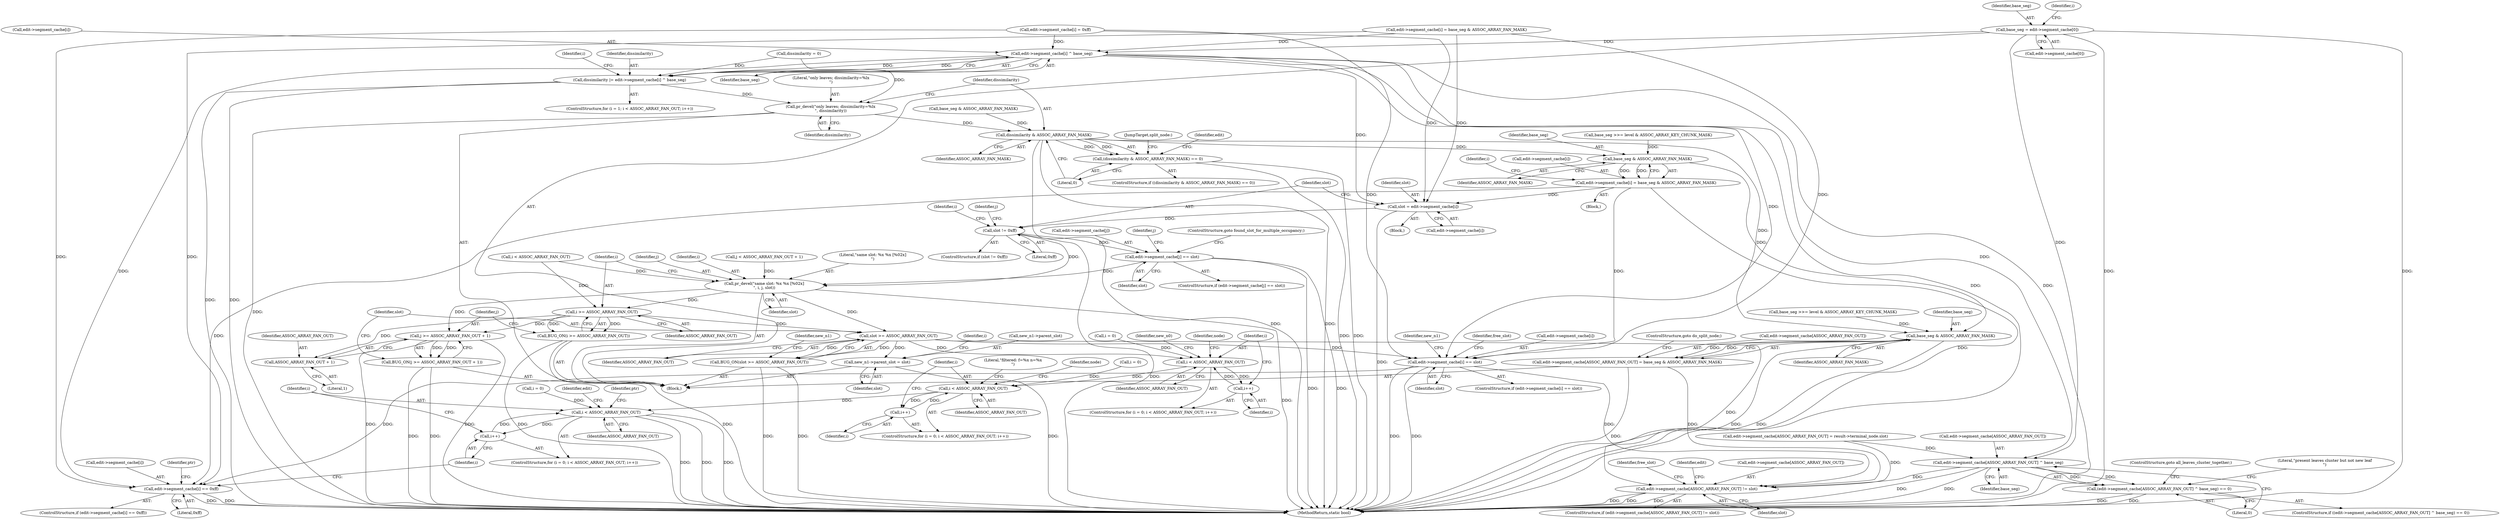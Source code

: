digraph "0_linux_ea6789980fdaa610d7eb63602c746bf6ec70cd2b@array" {
"1000366" [label="(Call,base_seg = edit->segment_cache[0])"];
"1000384" [label="(Call,edit->segment_cache[i] ^ base_seg)"];
"1000382" [label="(Call,dissimilarity |= edit->segment_cache[i] ^ base_seg)"];
"1000391" [label="(Call,pr_devel(\"only leaves; dissimilarity=%lx\n\", dissimilarity))"];
"1000396" [label="(Call,dissimilarity & ASSOC_ARRAY_FAN_MASK)"];
"1000395" [label="(Call,(dissimilarity & ASSOC_ARRAY_FAN_MASK) == 0)"];
"1001089" [label="(Call,base_seg & ASSOC_ARRAY_FAN_MASK)"];
"1001083" [label="(Call,edit->segment_cache[i] = base_seg & ASSOC_ARRAY_FAN_MASK)"];
"1000478" [label="(Call,slot = edit->segment_cache[i])"];
"1000486" [label="(Call,slot != 0xff)"];
"1000503" [label="(Call,edit->segment_cache[j] == slot)"];
"1000512" [label="(Call,pr_devel(\"same slot: %x %x [%02x]\n\", i, j, slot))"];
"1000518" [label="(Call,i >= ASSOC_ARRAY_FAN_OUT)"];
"1000517" [label="(Call,BUG_ON(i >= ASSOC_ARRAY_FAN_OUT))"];
"1000522" [label="(Call,j >= ASSOC_ARRAY_FAN_OUT + 1)"];
"1000521" [label="(Call,BUG_ON(j >= ASSOC_ARRAY_FAN_OUT + 1))"];
"1000524" [label="(Call,ASSOC_ARRAY_FAN_OUT + 1)"];
"1000528" [label="(Call,slot >= ASSOC_ARRAY_FAN_OUT)"];
"1000527" [label="(Call,BUG_ON(slot >= ASSOC_ARRAY_FAN_OUT))"];
"1000531" [label="(Call,new_n1->parent_slot = slot)"];
"1000540" [label="(Call,i < ASSOC_ARRAY_FAN_OUT)"];
"1000543" [label="(Call,i++)"];
"1000598" [label="(Call,i < ASSOC_ARRAY_FAN_OUT)"];
"1000601" [label="(Call,i++)"];
"1000732" [label="(Call,i < ASSOC_ARRAY_FAN_OUT)"];
"1000735" [label="(Call,i++)"];
"1000613" [label="(Call,edit->segment_cache[i] == slot)"];
"1000666" [label="(Call,edit->segment_cache[ASSOC_ARRAY_FAN_OUT] != slot)"];
"1000739" [label="(Call,edit->segment_cache[i] == 0xff)"];
"1001108" [label="(Call,base_seg & ASSOC_ARRAY_FAN_MASK)"];
"1001102" [label="(Call,edit->segment_cache[ASSOC_ARRAY_FAN_OUT] = base_seg & ASSOC_ARRAY_FAN_MASK)"];
"1000403" [label="(Call,edit->segment_cache[ASSOC_ARRAY_FAN_OUT] ^ base_seg)"];
"1000402" [label="(Call,(edit->segment_cache[ASSOC_ARRAY_FAN_OUT] ^ base_seg) == 0)"];
"1000509" [label="(Identifier,slot)"];
"1000326" [label="(Call,edit->segment_cache[i] = 0xff)"];
"1000385" [label="(Call,edit->segment_cache[i])"];
"1000486" [label="(Call,slot != 0xff)"];
"1000522" [label="(Call,j >= ASSOC_ARRAY_FAN_OUT + 1)"];
"1001112" [label="(MethodReturn,static bool)"];
"1000530" [label="(Identifier,ASSOC_ARRAY_FAN_OUT)"];
"1000373" [label="(ControlStructure,for (i = 1; i < ASSOC_ARRAY_FAN_OUT; i++))"];
"1000381" [label="(Identifier,i)"];
"1000487" [label="(Identifier,slot)"];
"1000729" [label="(Call,i = 0)"];
"1001064" [label="(Block,)"];
"1000479" [label="(Identifier,slot)"];
"1000390" [label="(Identifier,base_seg)"];
"1000404" [label="(Call,edit->segment_cache[ASSOC_ARRAY_FAN_OUT])"];
"1000608" [label="(Identifier,node)"];
"1000402" [label="(Call,(edit->segment_cache[ASSOC_ARRAY_FAN_OUT] ^ base_seg) == 0)"];
"1000410" [label="(Literal,0)"];
"1000732" [label="(Call,i < ASSOC_ARRAY_FAN_OUT)"];
"1000541" [label="(Identifier,i)"];
"1001078" [label="(Call,base_seg >>= level & ASSOC_ARRAY_KEY_CHUNK_MASK)"];
"1000514" [label="(Identifier,i)"];
"1000537" [label="(Call,i = 0)"];
"1000533" [label="(Identifier,new_n1)"];
"1001063" [label="(Identifier,i)"];
"1000510" [label="(ControlStructure,goto found_slot_for_multiple_occupancy;)"];
"1001102" [label="(Call,edit->segment_cache[ASSOC_ARRAY_FAN_OUT] = base_seg & ASSOC_ARRAY_FAN_MASK)"];
"1000395" [label="(Call,(dissimilarity & ASSOC_ARRAY_FAN_MASK) == 0)"];
"1000512" [label="(Call,pr_devel(\"same slot: %x %x [%02x]\n\", i, j, slot))"];
"1001091" [label="(Identifier,ASSOC_ARRAY_FAN_MASK)"];
"1000503" [label="(Call,edit->segment_cache[j] == slot)"];
"1000734" [label="(Identifier,ASSOC_ARRAY_FAN_OUT)"];
"1000495" [label="(Call,j < ASSOC_ARRAY_FAN_OUT + 1)"];
"1000595" [label="(Call,i = 0)"];
"1000401" [label="(ControlStructure,if ((edit->segment_cache[ASSOC_ARRAY_FAN_OUT] ^ base_seg) == 0))"];
"1000738" [label="(ControlStructure,if (edit->segment_cache[i] == 0xff))"];
"1000367" [label="(Identifier,base_seg)"];
"1001103" [label="(Call,edit->segment_cache[ASSOC_ARRAY_FAN_OUT])"];
"1000398" [label="(Identifier,ASSOC_ARRAY_FAN_MASK)"];
"1000513" [label="(Literal,\"same slot: %x %x [%02x]\n\")"];
"1000414" [label="(JumpTarget,split_node:)"];
"1000527" [label="(Call,BUG_ON(slot >= ASSOC_ARRAY_FAN_OUT))"];
"1000520" [label="(Identifier,ASSOC_ARRAY_FAN_OUT)"];
"1000740" [label="(Call,edit->segment_cache[i])"];
"1000406" [label="(Identifier,edit)"];
"1001090" [label="(Identifier,base_seg)"];
"1000672" [label="(Identifier,slot)"];
"1000542" [label="(Identifier,ASSOC_ARRAY_FAN_OUT)"];
"1000575" [label="(Identifier,new_n0)"];
"1000477" [label="(Block,)"];
"1000488" [label="(Literal,0xff)"];
"1000375" [label="(Identifier,i)"];
"1000544" [label="(Identifier,i)"];
"1000619" [label="(Identifier,slot)"];
"1000383" [label="(Identifier,dissimilarity)"];
"1000642" [label="(Identifier,free_slot)"];
"1000614" [label="(Call,edit->segment_cache[i])"];
"1001089" [label="(Call,base_seg & ASSOC_ARRAY_FAN_MASK)"];
"1000748" [label="(Identifier,ptr)"];
"1000728" [label="(ControlStructure,for (i = 0; i < ASSOC_ARRAY_FAN_OUT; i++))"];
"1000521" [label="(Call,BUG_ON(j >= ASSOC_ARRAY_FAN_OUT + 1))"];
"1000523" [label="(Identifier,j)"];
"1000624" [label="(Identifier,new_n1)"];
"1000677" [label="(Identifier,free_slot)"];
"1000348" [label="(Call,edit->segment_cache[i] = base_seg & ASSOC_ARRAY_FAN_MASK)"];
"1001108" [label="(Call,base_seg & ASSOC_ARRAY_FAN_MASK)"];
"1000491" [label="(Identifier,j)"];
"1000602" [label="(Identifier,i)"];
"1000540" [label="(Call,i < ASSOC_ARRAY_FAN_OUT)"];
"1000666" [label="(Call,edit->segment_cache[ASSOC_ARRAY_FAN_OUT] != slot)"];
"1000531" [label="(Call,new_n1->parent_slot = slot)"];
"1000517" [label="(Call,BUG_ON(i >= ASSOC_ARRAY_FAN_OUT))"];
"1000600" [label="(Identifier,ASSOC_ARRAY_FAN_OUT)"];
"1000155" [label="(Call,edit->segment_cache[ASSOC_ARRAY_FAN_OUT] = result->terminal_node.slot)"];
"1000485" [label="(ControlStructure,if (slot != 0xff))"];
"1000529" [label="(Identifier,slot)"];
"1000733" [label="(Identifier,i)"];
"1000535" [label="(Identifier,slot)"];
"1000742" [label="(Identifier,edit)"];
"1000480" [label="(Call,edit->segment_cache[i])"];
"1001083" [label="(Call,edit->segment_cache[i] = base_seg & ASSOC_ARRAY_FAN_MASK)"];
"1000538" [label="(Identifier,i)"];
"1000536" [label="(ControlStructure,for (i = 0; i < ASSOC_ARRAY_FAN_OUT; i++))"];
"1000354" [label="(Call,base_seg & ASSOC_ARRAY_FAN_MASK)"];
"1000792" [label="(Identifier,ptr)"];
"1000393" [label="(Identifier,dissimilarity)"];
"1000409" [label="(Identifier,base_seg)"];
"1000532" [label="(Call,new_n1->parent_slot)"];
"1000549" [label="(Identifier,node)"];
"1000613" [label="(Call,edit->segment_cache[i] == slot)"];
"1000476" [label="(Identifier,i)"];
"1000665" [label="(ControlStructure,if (edit->segment_cache[ASSOC_ARRAY_FAN_OUT] != slot))"];
"1001111" [label="(ControlStructure,goto do_split_node;)"];
"1000525" [label="(Identifier,ASSOC_ARRAY_FAN_OUT)"];
"1000368" [label="(Call,edit->segment_cache[0])"];
"1000704" [label="(Identifier,edit)"];
"1000516" [label="(Identifier,slot)"];
"1000524" [label="(Call,ASSOC_ARRAY_FAN_OUT + 1)"];
"1000745" [label="(Literal,0xff)"];
"1000601" [label="(Call,i++)"];
"1000394" [label="(ControlStructure,if ((dissimilarity & ASSOC_ARRAY_FAN_MASK) == 0))"];
"1000543" [label="(Call,i++)"];
"1000662" [label="(Literal,\"filtered: f=%x n=%x\n\")"];
"1000403" [label="(Call,edit->segment_cache[ASSOC_ARRAY_FAN_OUT] ^ base_seg)"];
"1000121" [label="(Block,)"];
"1000384" [label="(Call,edit->segment_cache[i] ^ base_seg)"];
"1000519" [label="(Identifier,i)"];
"1000392" [label="(Literal,\"only leaves; dissimilarity=%lx\n\")"];
"1000515" [label="(Identifier,j)"];
"1000612" [label="(ControlStructure,if (edit->segment_cache[i] == slot))"];
"1000667" [label="(Call,edit->segment_cache[ASSOC_ARRAY_FAN_OUT])"];
"1000382" [label="(Call,dissimilarity |= edit->segment_cache[i] ^ base_seg)"];
"1001084" [label="(Call,edit->segment_cache[i])"];
"1000413" [label="(Literal,\"present leaves cluster but not new leaf\n\")"];
"1000526" [label="(Literal,1)"];
"1000739" [label="(Call,edit->segment_cache[i] == 0xff)"];
"1000411" [label="(ControlStructure,goto all_leaves_cluster_together;)"];
"1000478" [label="(Call,slot = edit->segment_cache[i])"];
"1000518" [label="(Call,i >= ASSOC_ARRAY_FAN_OUT)"];
"1000502" [label="(ControlStructure,if (edit->segment_cache[j] == slot))"];
"1000504" [label="(Call,edit->segment_cache[j])"];
"1000735" [label="(Call,i++)"];
"1000391" [label="(Call,pr_devel(\"only leaves; dissimilarity=%lx\n\", dissimilarity))"];
"1000501" [label="(Identifier,j)"];
"1000396" [label="(Call,dissimilarity & ASSOC_ARRAY_FAN_MASK)"];
"1000472" [label="(Call,i < ASSOC_ARRAY_FAN_OUT)"];
"1001097" [label="(Call,base_seg >>= level & ASSOC_ARRAY_KEY_CHUNK_MASK)"];
"1000397" [label="(Identifier,dissimilarity)"];
"1000399" [label="(Literal,0)"];
"1000528" [label="(Call,slot >= ASSOC_ARRAY_FAN_OUT)"];
"1000598" [label="(Call,i < ASSOC_ARRAY_FAN_OUT)"];
"1000599" [label="(Identifier,i)"];
"1001109" [label="(Identifier,base_seg)"];
"1000736" [label="(Identifier,i)"];
"1000363" [label="(Call,dissimilarity = 0)"];
"1001110" [label="(Identifier,ASSOC_ARRAY_FAN_MASK)"];
"1000366" [label="(Call,base_seg = edit->segment_cache[0])"];
"1000594" [label="(ControlStructure,for (i = 0; i < ASSOC_ARRAY_FAN_OUT; i++))"];
"1000366" -> "1000121"  [label="AST: "];
"1000366" -> "1000368"  [label="CFG: "];
"1000367" -> "1000366"  [label="AST: "];
"1000368" -> "1000366"  [label="AST: "];
"1000375" -> "1000366"  [label="CFG: "];
"1000366" -> "1001112"  [label="DDG: "];
"1000366" -> "1001112"  [label="DDG: "];
"1000366" -> "1000384"  [label="DDG: "];
"1000366" -> "1000403"  [label="DDG: "];
"1000384" -> "1000382"  [label="AST: "];
"1000384" -> "1000390"  [label="CFG: "];
"1000385" -> "1000384"  [label="AST: "];
"1000390" -> "1000384"  [label="AST: "];
"1000382" -> "1000384"  [label="CFG: "];
"1000384" -> "1001112"  [label="DDG: "];
"1000384" -> "1001112"  [label="DDG: "];
"1000384" -> "1000382"  [label="DDG: "];
"1000384" -> "1000382"  [label="DDG: "];
"1000348" -> "1000384"  [label="DDG: "];
"1000326" -> "1000384"  [label="DDG: "];
"1000384" -> "1000403"  [label="DDG: "];
"1000384" -> "1000478"  [label="DDG: "];
"1000384" -> "1000613"  [label="DDG: "];
"1000384" -> "1000739"  [label="DDG: "];
"1000382" -> "1000373"  [label="AST: "];
"1000383" -> "1000382"  [label="AST: "];
"1000381" -> "1000382"  [label="CFG: "];
"1000382" -> "1001112"  [label="DDG: "];
"1000382" -> "1001112"  [label="DDG: "];
"1000363" -> "1000382"  [label="DDG: "];
"1000382" -> "1000391"  [label="DDG: "];
"1000391" -> "1000121"  [label="AST: "];
"1000391" -> "1000393"  [label="CFG: "];
"1000392" -> "1000391"  [label="AST: "];
"1000393" -> "1000391"  [label="AST: "];
"1000397" -> "1000391"  [label="CFG: "];
"1000391" -> "1001112"  [label="DDG: "];
"1000363" -> "1000391"  [label="DDG: "];
"1000391" -> "1000396"  [label="DDG: "];
"1000396" -> "1000395"  [label="AST: "];
"1000396" -> "1000398"  [label="CFG: "];
"1000397" -> "1000396"  [label="AST: "];
"1000398" -> "1000396"  [label="AST: "];
"1000399" -> "1000396"  [label="CFG: "];
"1000396" -> "1001112"  [label="DDG: "];
"1000396" -> "1001112"  [label="DDG: "];
"1000396" -> "1000395"  [label="DDG: "];
"1000396" -> "1000395"  [label="DDG: "];
"1000354" -> "1000396"  [label="DDG: "];
"1000396" -> "1001089"  [label="DDG: "];
"1000396" -> "1001108"  [label="DDG: "];
"1000395" -> "1000394"  [label="AST: "];
"1000395" -> "1000399"  [label="CFG: "];
"1000399" -> "1000395"  [label="AST: "];
"1000406" -> "1000395"  [label="CFG: "];
"1000414" -> "1000395"  [label="CFG: "];
"1000395" -> "1001112"  [label="DDG: "];
"1000395" -> "1001112"  [label="DDG: "];
"1001089" -> "1001083"  [label="AST: "];
"1001089" -> "1001091"  [label="CFG: "];
"1001090" -> "1001089"  [label="AST: "];
"1001091" -> "1001089"  [label="AST: "];
"1001083" -> "1001089"  [label="CFG: "];
"1001089" -> "1001083"  [label="DDG: "];
"1001089" -> "1001083"  [label="DDG: "];
"1001078" -> "1001089"  [label="DDG: "];
"1001089" -> "1001108"  [label="DDG: "];
"1001083" -> "1001064"  [label="AST: "];
"1001084" -> "1001083"  [label="AST: "];
"1001063" -> "1001083"  [label="CFG: "];
"1001083" -> "1001112"  [label="DDG: "];
"1001083" -> "1000478"  [label="DDG: "];
"1001083" -> "1000613"  [label="DDG: "];
"1001083" -> "1000739"  [label="DDG: "];
"1000478" -> "1000477"  [label="AST: "];
"1000478" -> "1000480"  [label="CFG: "];
"1000479" -> "1000478"  [label="AST: "];
"1000480" -> "1000478"  [label="AST: "];
"1000487" -> "1000478"  [label="CFG: "];
"1000478" -> "1001112"  [label="DDG: "];
"1000348" -> "1000478"  [label="DDG: "];
"1000326" -> "1000478"  [label="DDG: "];
"1000478" -> "1000486"  [label="DDG: "];
"1000486" -> "1000485"  [label="AST: "];
"1000486" -> "1000488"  [label="CFG: "];
"1000487" -> "1000486"  [label="AST: "];
"1000488" -> "1000486"  [label="AST: "];
"1000491" -> "1000486"  [label="CFG: "];
"1000476" -> "1000486"  [label="CFG: "];
"1000486" -> "1001112"  [label="DDG: "];
"1000486" -> "1000503"  [label="DDG: "];
"1000486" -> "1000512"  [label="DDG: "];
"1000503" -> "1000502"  [label="AST: "];
"1000503" -> "1000509"  [label="CFG: "];
"1000504" -> "1000503"  [label="AST: "];
"1000509" -> "1000503"  [label="AST: "];
"1000510" -> "1000503"  [label="CFG: "];
"1000501" -> "1000503"  [label="CFG: "];
"1000503" -> "1001112"  [label="DDG: "];
"1000503" -> "1001112"  [label="DDG: "];
"1000503" -> "1000512"  [label="DDG: "];
"1000512" -> "1000121"  [label="AST: "];
"1000512" -> "1000516"  [label="CFG: "];
"1000513" -> "1000512"  [label="AST: "];
"1000514" -> "1000512"  [label="AST: "];
"1000515" -> "1000512"  [label="AST: "];
"1000516" -> "1000512"  [label="AST: "];
"1000519" -> "1000512"  [label="CFG: "];
"1000512" -> "1001112"  [label="DDG: "];
"1000472" -> "1000512"  [label="DDG: "];
"1000495" -> "1000512"  [label="DDG: "];
"1000512" -> "1000518"  [label="DDG: "];
"1000512" -> "1000522"  [label="DDG: "];
"1000512" -> "1000528"  [label="DDG: "];
"1000518" -> "1000517"  [label="AST: "];
"1000518" -> "1000520"  [label="CFG: "];
"1000519" -> "1000518"  [label="AST: "];
"1000520" -> "1000518"  [label="AST: "];
"1000517" -> "1000518"  [label="CFG: "];
"1000518" -> "1000517"  [label="DDG: "];
"1000518" -> "1000517"  [label="DDG: "];
"1000472" -> "1000518"  [label="DDG: "];
"1000518" -> "1000522"  [label="DDG: "];
"1000518" -> "1000524"  [label="DDG: "];
"1000518" -> "1000528"  [label="DDG: "];
"1000517" -> "1000121"  [label="AST: "];
"1000523" -> "1000517"  [label="CFG: "];
"1000517" -> "1001112"  [label="DDG: "];
"1000517" -> "1001112"  [label="DDG: "];
"1000522" -> "1000521"  [label="AST: "];
"1000522" -> "1000524"  [label="CFG: "];
"1000523" -> "1000522"  [label="AST: "];
"1000524" -> "1000522"  [label="AST: "];
"1000521" -> "1000522"  [label="CFG: "];
"1000522" -> "1001112"  [label="DDG: "];
"1000522" -> "1001112"  [label="DDG: "];
"1000522" -> "1000521"  [label="DDG: "];
"1000522" -> "1000521"  [label="DDG: "];
"1000521" -> "1000121"  [label="AST: "];
"1000529" -> "1000521"  [label="CFG: "];
"1000521" -> "1001112"  [label="DDG: "];
"1000521" -> "1001112"  [label="DDG: "];
"1000524" -> "1000526"  [label="CFG: "];
"1000525" -> "1000524"  [label="AST: "];
"1000526" -> "1000524"  [label="AST: "];
"1000528" -> "1000527"  [label="AST: "];
"1000528" -> "1000530"  [label="CFG: "];
"1000529" -> "1000528"  [label="AST: "];
"1000530" -> "1000528"  [label="AST: "];
"1000527" -> "1000528"  [label="CFG: "];
"1000528" -> "1000527"  [label="DDG: "];
"1000528" -> "1000527"  [label="DDG: "];
"1000528" -> "1000531"  [label="DDG: "];
"1000528" -> "1000540"  [label="DDG: "];
"1000528" -> "1000613"  [label="DDG: "];
"1000528" -> "1000666"  [label="DDG: "];
"1000527" -> "1000121"  [label="AST: "];
"1000533" -> "1000527"  [label="CFG: "];
"1000527" -> "1001112"  [label="DDG: "];
"1000527" -> "1001112"  [label="DDG: "];
"1000531" -> "1000121"  [label="AST: "];
"1000531" -> "1000535"  [label="CFG: "];
"1000532" -> "1000531"  [label="AST: "];
"1000535" -> "1000531"  [label="AST: "];
"1000538" -> "1000531"  [label="CFG: "];
"1000531" -> "1001112"  [label="DDG: "];
"1000540" -> "1000536"  [label="AST: "];
"1000540" -> "1000542"  [label="CFG: "];
"1000541" -> "1000540"  [label="AST: "];
"1000542" -> "1000540"  [label="AST: "];
"1000549" -> "1000540"  [label="CFG: "];
"1000575" -> "1000540"  [label="CFG: "];
"1000543" -> "1000540"  [label="DDG: "];
"1000537" -> "1000540"  [label="DDG: "];
"1000540" -> "1000543"  [label="DDG: "];
"1000540" -> "1000598"  [label="DDG: "];
"1000543" -> "1000536"  [label="AST: "];
"1000543" -> "1000544"  [label="CFG: "];
"1000544" -> "1000543"  [label="AST: "];
"1000541" -> "1000543"  [label="CFG: "];
"1000598" -> "1000594"  [label="AST: "];
"1000598" -> "1000600"  [label="CFG: "];
"1000599" -> "1000598"  [label="AST: "];
"1000600" -> "1000598"  [label="AST: "];
"1000608" -> "1000598"  [label="CFG: "];
"1000662" -> "1000598"  [label="CFG: "];
"1000601" -> "1000598"  [label="DDG: "];
"1000595" -> "1000598"  [label="DDG: "];
"1000598" -> "1000601"  [label="DDG: "];
"1000598" -> "1000732"  [label="DDG: "];
"1000601" -> "1000594"  [label="AST: "];
"1000601" -> "1000602"  [label="CFG: "];
"1000602" -> "1000601"  [label="AST: "];
"1000599" -> "1000601"  [label="CFG: "];
"1000732" -> "1000728"  [label="AST: "];
"1000732" -> "1000734"  [label="CFG: "];
"1000733" -> "1000732"  [label="AST: "];
"1000734" -> "1000732"  [label="AST: "];
"1000742" -> "1000732"  [label="CFG: "];
"1000792" -> "1000732"  [label="CFG: "];
"1000732" -> "1001112"  [label="DDG: "];
"1000732" -> "1001112"  [label="DDG: "];
"1000732" -> "1001112"  [label="DDG: "];
"1000729" -> "1000732"  [label="DDG: "];
"1000735" -> "1000732"  [label="DDG: "];
"1000732" -> "1000735"  [label="DDG: "];
"1000735" -> "1000728"  [label="AST: "];
"1000735" -> "1000736"  [label="CFG: "];
"1000736" -> "1000735"  [label="AST: "];
"1000733" -> "1000735"  [label="CFG: "];
"1000613" -> "1000612"  [label="AST: "];
"1000613" -> "1000619"  [label="CFG: "];
"1000614" -> "1000613"  [label="AST: "];
"1000619" -> "1000613"  [label="AST: "];
"1000624" -> "1000613"  [label="CFG: "];
"1000642" -> "1000613"  [label="CFG: "];
"1000613" -> "1001112"  [label="DDG: "];
"1000613" -> "1001112"  [label="DDG: "];
"1000348" -> "1000613"  [label="DDG: "];
"1000326" -> "1000613"  [label="DDG: "];
"1000613" -> "1000666"  [label="DDG: "];
"1000613" -> "1000739"  [label="DDG: "];
"1000666" -> "1000665"  [label="AST: "];
"1000666" -> "1000672"  [label="CFG: "];
"1000667" -> "1000666"  [label="AST: "];
"1000672" -> "1000666"  [label="AST: "];
"1000677" -> "1000666"  [label="CFG: "];
"1000704" -> "1000666"  [label="CFG: "];
"1000666" -> "1001112"  [label="DDG: "];
"1000666" -> "1001112"  [label="DDG: "];
"1000666" -> "1001112"  [label="DDG: "];
"1000403" -> "1000666"  [label="DDG: "];
"1001102" -> "1000666"  [label="DDG: "];
"1000155" -> "1000666"  [label="DDG: "];
"1000739" -> "1000738"  [label="AST: "];
"1000739" -> "1000745"  [label="CFG: "];
"1000740" -> "1000739"  [label="AST: "];
"1000745" -> "1000739"  [label="AST: "];
"1000748" -> "1000739"  [label="CFG: "];
"1000736" -> "1000739"  [label="CFG: "];
"1000739" -> "1001112"  [label="DDG: "];
"1000739" -> "1001112"  [label="DDG: "];
"1000348" -> "1000739"  [label="DDG: "];
"1000326" -> "1000739"  [label="DDG: "];
"1001108" -> "1001102"  [label="AST: "];
"1001108" -> "1001110"  [label="CFG: "];
"1001109" -> "1001108"  [label="AST: "];
"1001110" -> "1001108"  [label="AST: "];
"1001102" -> "1001108"  [label="CFG: "];
"1001108" -> "1001112"  [label="DDG: "];
"1001108" -> "1001112"  [label="DDG: "];
"1001108" -> "1001102"  [label="DDG: "];
"1001108" -> "1001102"  [label="DDG: "];
"1001097" -> "1001108"  [label="DDG: "];
"1001102" -> "1000121"  [label="AST: "];
"1001103" -> "1001102"  [label="AST: "];
"1001111" -> "1001102"  [label="CFG: "];
"1001102" -> "1001112"  [label="DDG: "];
"1000403" -> "1000402"  [label="AST: "];
"1000403" -> "1000409"  [label="CFG: "];
"1000404" -> "1000403"  [label="AST: "];
"1000409" -> "1000403"  [label="AST: "];
"1000410" -> "1000403"  [label="CFG: "];
"1000403" -> "1001112"  [label="DDG: "];
"1000403" -> "1001112"  [label="DDG: "];
"1000403" -> "1000402"  [label="DDG: "];
"1000403" -> "1000402"  [label="DDG: "];
"1000155" -> "1000403"  [label="DDG: "];
"1000402" -> "1000401"  [label="AST: "];
"1000402" -> "1000410"  [label="CFG: "];
"1000410" -> "1000402"  [label="AST: "];
"1000411" -> "1000402"  [label="CFG: "];
"1000413" -> "1000402"  [label="CFG: "];
"1000402" -> "1001112"  [label="DDG: "];
"1000402" -> "1001112"  [label="DDG: "];
}
